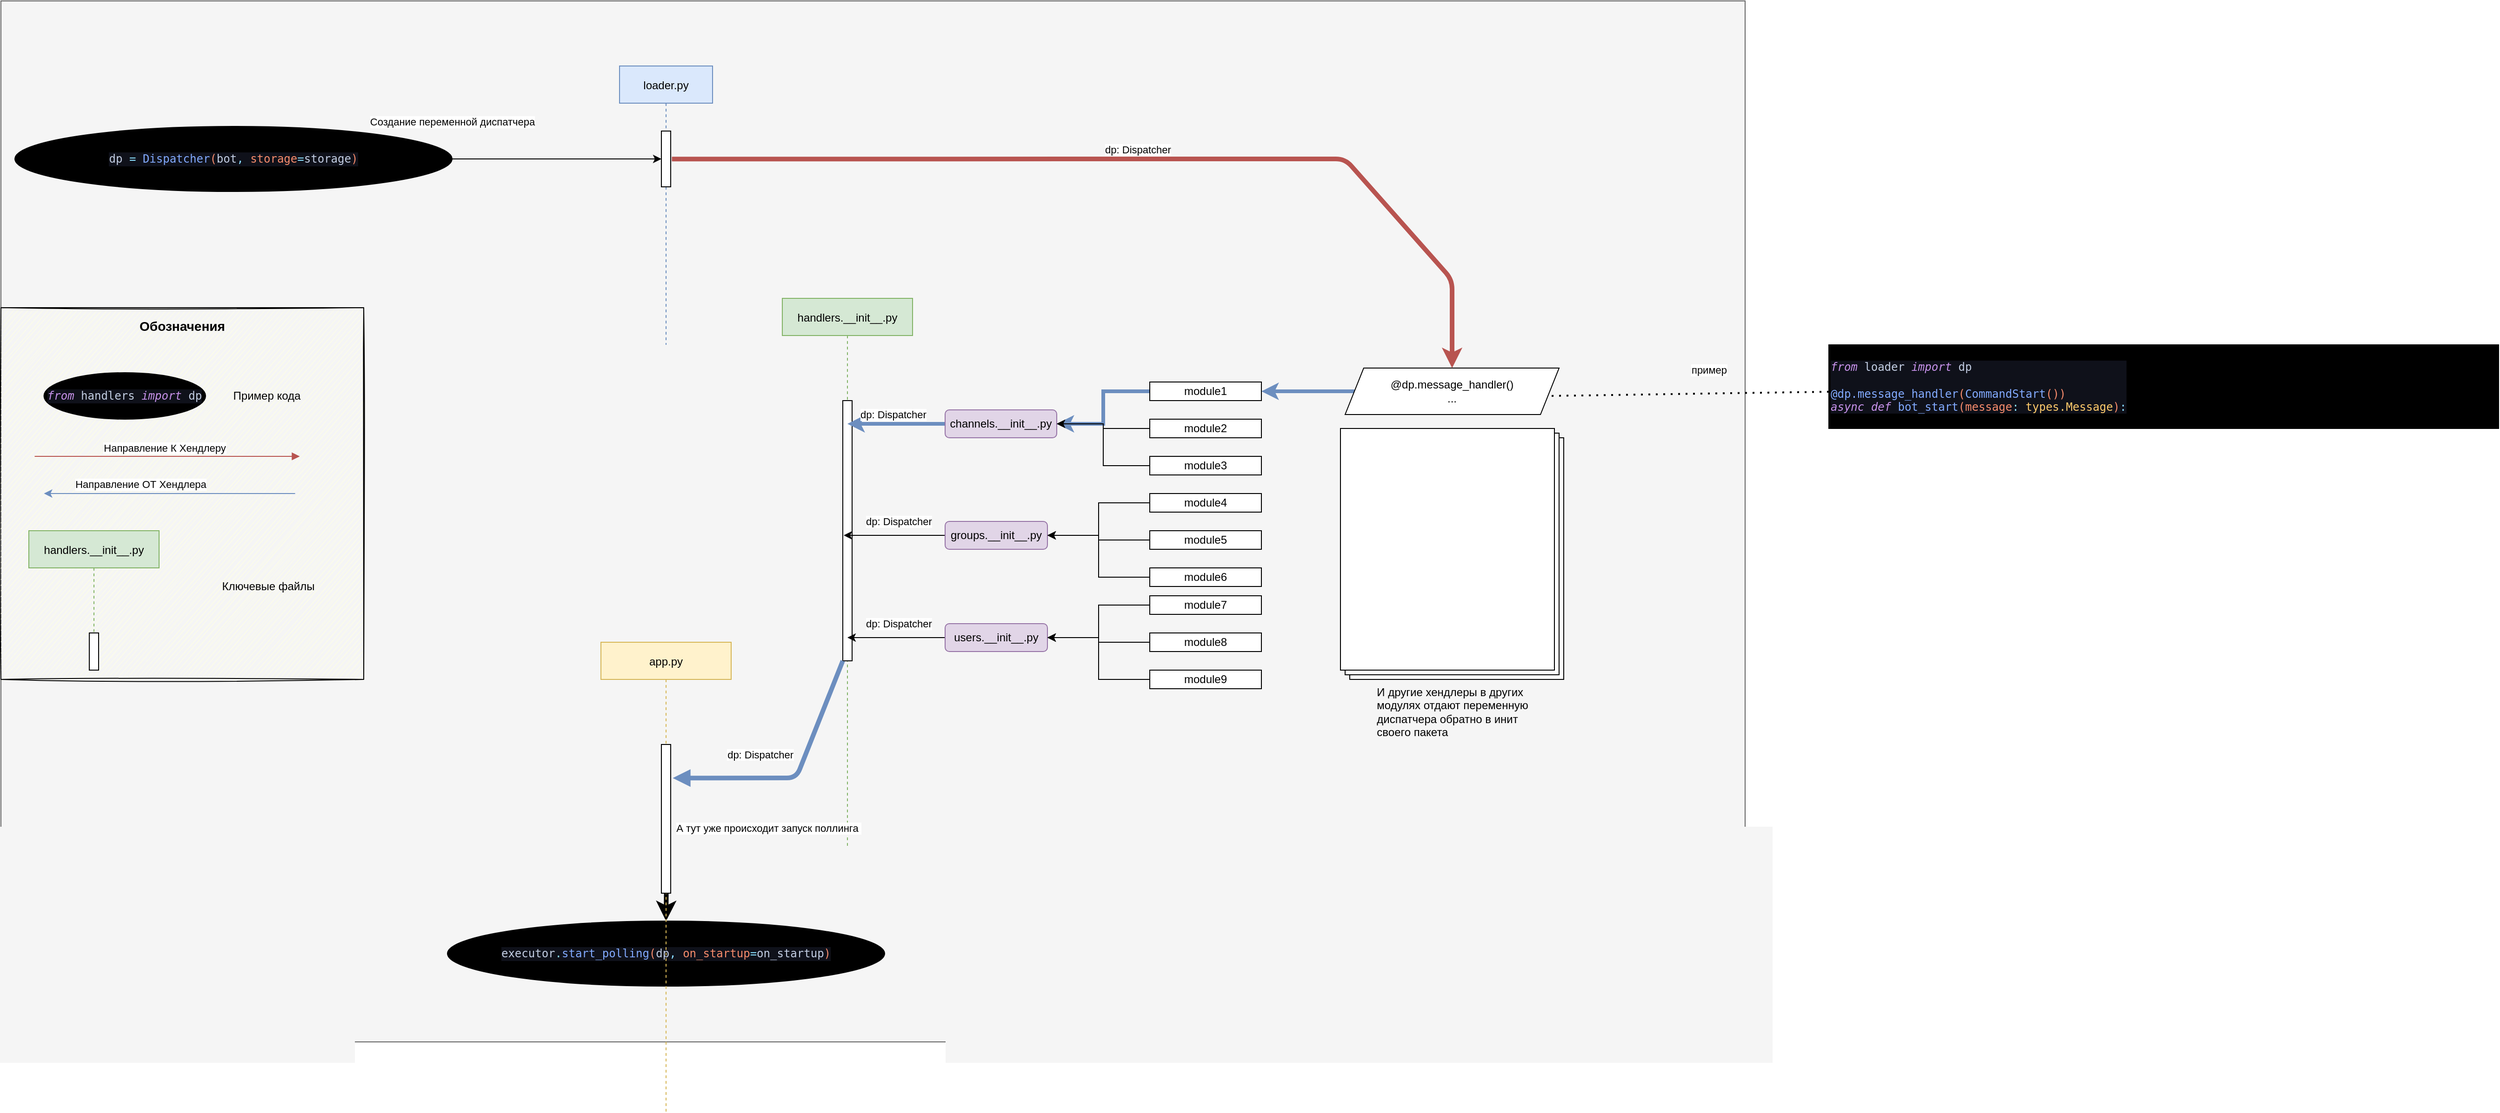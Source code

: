 <mxfile version="13.10.9" type="github">
  <diagram id="kgpKYQtTHZ0yAKxKKP6v" name="Page-1">
    <mxGraphModel dx="3061" dy="4266" grid="1" gridSize="10" guides="1" tooltips="1" connect="1" arrows="1" fold="1" page="1" pageScale="1" pageWidth="850" pageHeight="1100" math="0" shadow="0">
      <root>
        <mxCell id="0" />
        <mxCell id="1" parent="0" />
        <mxCell id="L4s6R9UhhCUD0O3jiBms-93" value="" style="rounded=0;whiteSpace=wrap;html=1;fillColor=#f5f5f5;fontSize=14;align=left;strokeColor=#666666;fontColor=#333333;" vertex="1" parent="1">
          <mxGeometry x="-425" y="-260" width="1875" height="1120" as="geometry" />
        </mxCell>
        <mxCell id="L4s6R9UhhCUD0O3jiBms-70" value="" style="rounded=0;whiteSpace=wrap;html=1;align=left;fillColor=#FEFFE6;glass=0;sketch=1;" vertex="1" parent="1">
          <mxGeometry x="-425" y="70" width="390" height="400" as="geometry" />
        </mxCell>
        <mxCell id="3nuBFxr9cyL0pnOWT2aG-1" value="loader.py" style="shape=umlLifeline;perimeter=lifelinePerimeter;container=1;collapsible=0;recursiveResize=0;rounded=0;shadow=0;strokeWidth=1;fillColor=#dae8fc;strokeColor=#6c8ebf;" parent="1" vertex="1">
          <mxGeometry x="240" y="-190" width="100" height="300" as="geometry" />
        </mxCell>
        <mxCell id="3nuBFxr9cyL0pnOWT2aG-2" value="" style="points=[];perimeter=orthogonalPerimeter;rounded=0;shadow=0;strokeWidth=1;" parent="3nuBFxr9cyL0pnOWT2aG-1" vertex="1">
          <mxGeometry x="45" y="70" width="10" height="60" as="geometry" />
        </mxCell>
        <mxCell id="3nuBFxr9cyL0pnOWT2aG-5" value="handlers.__init__.py" style="shape=umlLifeline;perimeter=lifelinePerimeter;container=1;collapsible=0;recursiveResize=0;rounded=0;shadow=0;strokeWidth=1;fillColor=#d5e8d4;strokeColor=#82b366;" parent="1" vertex="1">
          <mxGeometry x="415" y="60" width="140" height="590" as="geometry" />
        </mxCell>
        <mxCell id="3nuBFxr9cyL0pnOWT2aG-6" value="" style="points=[];perimeter=orthogonalPerimeter;rounded=0;shadow=0;strokeWidth=1;" parent="3nuBFxr9cyL0pnOWT2aG-5" vertex="1">
          <mxGeometry x="65" y="110" width="10" height="280" as="geometry" />
        </mxCell>
        <mxCell id="3nuBFxr9cyL0pnOWT2aG-9" value="dp: Dispatcher" style="verticalAlign=bottom;endArrow=block;entryX=1.224;entryY=0.226;shadow=0;strokeWidth=5;fillColor=#dae8fc;strokeColor=#6c8ebf;entryDx=0;entryDy=0;entryPerimeter=0;" parent="1" source="3nuBFxr9cyL0pnOWT2aG-6" target="L4s6R9UhhCUD0O3jiBms-100" edge="1">
          <mxGeometry x="0.298" y="-16" relative="1" as="geometry">
            <mxPoint x="240" y="200" as="sourcePoint" />
            <mxPoint x="213.75" y="520" as="targetPoint" />
            <Array as="points">
              <mxPoint x="430" y="576" />
            </Array>
            <mxPoint as="offset" />
          </mxGeometry>
        </mxCell>
        <mxCell id="L4s6R9UhhCUD0O3jiBms-15" style="edgeStyle=orthogonalEdgeStyle;rounded=0;orthogonalLoop=1;jettySize=auto;html=1;fillColor=#dae8fc;strokeColor=#6c8ebf;exitX=0;exitY=0.5;exitDx=0;exitDy=0;strokeWidth=4;" edge="1" parent="1" source="L4s6R9UhhCUD0O3jiBms-6" target="3nuBFxr9cyL0pnOWT2aG-5">
          <mxGeometry relative="1" as="geometry">
            <Array as="points">
              <mxPoint x="600" y="195" />
              <mxPoint x="600" y="195" />
            </Array>
          </mxGeometry>
        </mxCell>
        <mxCell id="L4s6R9UhhCUD0O3jiBms-17" value="dp: Dispatcher" style="edgeLabel;html=1;align=center;verticalAlign=middle;resizable=0;points=[];" vertex="1" connectable="0" parent="L4s6R9UhhCUD0O3jiBms-15">
          <mxGeometry x="0.254" relative="1" as="geometry">
            <mxPoint x="2.5" y="-10" as="offset" />
          </mxGeometry>
        </mxCell>
        <mxCell id="L4s6R9UhhCUD0O3jiBms-6" value="channels.__init__.py" style="rounded=1;whiteSpace=wrap;html=1;fillColor=#e1d5e7;strokeColor=#9673a6;" vertex="1" parent="1">
          <mxGeometry x="590" y="180" width="120" height="30" as="geometry" />
        </mxCell>
        <mxCell id="L4s6R9UhhCUD0O3jiBms-20" style="edgeStyle=orthogonalEdgeStyle;rounded=0;orthogonalLoop=1;jettySize=auto;html=1;" edge="1" parent="1" source="L4s6R9UhhCUD0O3jiBms-22">
          <mxGeometry relative="1" as="geometry">
            <mxPoint x="481" y="315" as="targetPoint" />
            <Array as="points">
              <mxPoint x="481" y="315" />
            </Array>
          </mxGeometry>
        </mxCell>
        <mxCell id="L4s6R9UhhCUD0O3jiBms-21" value="dp: Dispatcher" style="edgeLabel;html=1;align=center;verticalAlign=middle;resizable=0;points=[];" vertex="1" connectable="0" parent="L4s6R9UhhCUD0O3jiBms-20">
          <mxGeometry x="0.254" relative="1" as="geometry">
            <mxPoint x="18.57" y="-15.0" as="offset" />
          </mxGeometry>
        </mxCell>
        <mxCell id="L4s6R9UhhCUD0O3jiBms-22" value="groups.__init__.py" style="rounded=1;whiteSpace=wrap;html=1;fillColor=#e1d5e7;strokeColor=#9673a6;" vertex="1" parent="1">
          <mxGeometry x="590" y="300" width="110" height="30" as="geometry" />
        </mxCell>
        <mxCell id="L4s6R9UhhCUD0O3jiBms-26" style="edgeStyle=orthogonalEdgeStyle;rounded=0;orthogonalLoop=1;jettySize=auto;html=1;" edge="1" parent="1" source="L4s6R9UhhCUD0O3jiBms-28" target="3nuBFxr9cyL0pnOWT2aG-5">
          <mxGeometry relative="1" as="geometry">
            <mxPoint x="499.667" y="460.11" as="targetPoint" />
            <Array as="points">
              <mxPoint x="560" y="425" />
              <mxPoint x="560" y="425" />
            </Array>
          </mxGeometry>
        </mxCell>
        <mxCell id="L4s6R9UhhCUD0O3jiBms-27" value="dp: Dispatcher" style="edgeLabel;html=1;align=center;verticalAlign=middle;resizable=0;points=[];" vertex="1" connectable="0" parent="L4s6R9UhhCUD0O3jiBms-26">
          <mxGeometry x="0.254" relative="1" as="geometry">
            <mxPoint x="15.71" y="-15" as="offset" />
          </mxGeometry>
        </mxCell>
        <mxCell id="L4s6R9UhhCUD0O3jiBms-28" value="users.__init__.py" style="rounded=1;whiteSpace=wrap;html=1;fillColor=#e1d5e7;strokeColor=#9673a6;" vertex="1" parent="1">
          <mxGeometry x="590" y="410" width="110" height="30" as="geometry" />
        </mxCell>
        <mxCell id="L4s6R9UhhCUD0O3jiBms-61" value="А тут уже происходит запуск поллинга&amp;nbsp;" style="edgeStyle=orthogonalEdgeStyle;rounded=0;orthogonalLoop=1;jettySize=auto;html=1;strokeWidth=5;" edge="1" parent="1" target="L4s6R9UhhCUD0O3jiBms-60">
          <mxGeometry x="-0.538" y="110" relative="1" as="geometry">
            <mxPoint x="290.059" y="600" as="sourcePoint" />
            <mxPoint y="1" as="offset" />
          </mxGeometry>
        </mxCell>
        <mxCell id="L4s6R9UhhCUD0O3jiBms-49" value="" style="edgeStyle=orthogonalEdgeStyle;rounded=0;orthogonalLoop=1;jettySize=auto;html=1;fillColor=#dae8fc;strokeColor=#6c8ebf;exitX=0;exitY=0.5;exitDx=0;exitDy=0;entryX=1;entryY=0.5;entryDx=0;entryDy=0;strokeWidth=4;" edge="1" parent="1" source="L4s6R9UhhCUD0O3jiBms-48" target="L4s6R9UhhCUD0O3jiBms-29">
          <mxGeometry relative="1" as="geometry">
            <mxPoint x="950" y="120" as="targetPoint" />
          </mxGeometry>
        </mxCell>
        <mxCell id="L4s6R9UhhCUD0O3jiBms-79" style="edgeStyle=orthogonalEdgeStyle;rounded=0;orthogonalLoop=1;jettySize=auto;html=1;entryX=1;entryY=0.5;entryDx=0;entryDy=0;fillColor=#dae8fc;strokeColor=#6c8ebf;strokeWidth=4;" edge="1" parent="1" source="L4s6R9UhhCUD0O3jiBms-29" target="L4s6R9UhhCUD0O3jiBms-6">
          <mxGeometry relative="1" as="geometry" />
        </mxCell>
        <mxCell id="L4s6R9UhhCUD0O3jiBms-29" value="module1" style="rounded=0;whiteSpace=wrap;html=1;" vertex="1" parent="1">
          <mxGeometry x="810" y="150" width="120" height="20" as="geometry" />
        </mxCell>
        <mxCell id="L4s6R9UhhCUD0O3jiBms-81" style="edgeStyle=orthogonalEdgeStyle;rounded=0;orthogonalLoop=1;jettySize=auto;html=1;" edge="1" parent="1" source="L4s6R9UhhCUD0O3jiBms-30" target="L4s6R9UhhCUD0O3jiBms-6">
          <mxGeometry relative="1" as="geometry" />
        </mxCell>
        <mxCell id="L4s6R9UhhCUD0O3jiBms-30" value="&lt;span&gt;module2&lt;/span&gt;" style="rounded=0;whiteSpace=wrap;html=1;" vertex="1" parent="1">
          <mxGeometry x="810" y="190" width="120" height="20" as="geometry" />
        </mxCell>
        <mxCell id="L4s6R9UhhCUD0O3jiBms-82" style="edgeStyle=orthogonalEdgeStyle;rounded=0;orthogonalLoop=1;jettySize=auto;html=1;entryX=1;entryY=0.5;entryDx=0;entryDy=0;" edge="1" parent="1" source="L4s6R9UhhCUD0O3jiBms-31" target="L4s6R9UhhCUD0O3jiBms-6">
          <mxGeometry relative="1" as="geometry" />
        </mxCell>
        <mxCell id="L4s6R9UhhCUD0O3jiBms-31" value="&lt;span&gt;module3&lt;/span&gt;" style="rounded=0;whiteSpace=wrap;html=1;" vertex="1" parent="1">
          <mxGeometry x="810" y="230" width="120" height="20" as="geometry" />
        </mxCell>
        <mxCell id="L4s6R9UhhCUD0O3jiBms-83" style="edgeStyle=orthogonalEdgeStyle;rounded=0;orthogonalLoop=1;jettySize=auto;html=1;entryX=1;entryY=0.5;entryDx=0;entryDy=0;" edge="1" parent="1" source="L4s6R9UhhCUD0O3jiBms-36" target="L4s6R9UhhCUD0O3jiBms-22">
          <mxGeometry relative="1" as="geometry" />
        </mxCell>
        <mxCell id="L4s6R9UhhCUD0O3jiBms-36" value="&lt;span&gt;module4&lt;/span&gt;" style="rounded=0;whiteSpace=wrap;html=1;" vertex="1" parent="1">
          <mxGeometry x="810" y="270" width="120" height="20" as="geometry" />
        </mxCell>
        <mxCell id="L4s6R9UhhCUD0O3jiBms-84" style="edgeStyle=orthogonalEdgeStyle;rounded=0;orthogonalLoop=1;jettySize=auto;html=1;entryX=1;entryY=0.5;entryDx=0;entryDy=0;" edge="1" parent="1" source="L4s6R9UhhCUD0O3jiBms-37" target="L4s6R9UhhCUD0O3jiBms-22">
          <mxGeometry relative="1" as="geometry" />
        </mxCell>
        <mxCell id="L4s6R9UhhCUD0O3jiBms-37" value="&lt;span&gt;module5&lt;/span&gt;" style="rounded=0;whiteSpace=wrap;html=1;" vertex="1" parent="1">
          <mxGeometry x="810" y="310" width="120" height="20" as="geometry" />
        </mxCell>
        <mxCell id="L4s6R9UhhCUD0O3jiBms-85" style="edgeStyle=orthogonalEdgeStyle;rounded=0;orthogonalLoop=1;jettySize=auto;html=1;entryX=1;entryY=0.5;entryDx=0;entryDy=0;" edge="1" parent="1" source="L4s6R9UhhCUD0O3jiBms-38" target="L4s6R9UhhCUD0O3jiBms-22">
          <mxGeometry relative="1" as="geometry" />
        </mxCell>
        <mxCell id="L4s6R9UhhCUD0O3jiBms-38" value="&lt;span&gt;module6&lt;/span&gt;" style="rounded=0;whiteSpace=wrap;html=1;" vertex="1" parent="1">
          <mxGeometry x="810" y="350" width="120" height="20" as="geometry" />
        </mxCell>
        <mxCell id="L4s6R9UhhCUD0O3jiBms-86" style="edgeStyle=orthogonalEdgeStyle;rounded=0;orthogonalLoop=1;jettySize=auto;html=1;entryX=1;entryY=0.5;entryDx=0;entryDy=0;" edge="1" parent="1" source="L4s6R9UhhCUD0O3jiBms-42" target="L4s6R9UhhCUD0O3jiBms-28">
          <mxGeometry relative="1" as="geometry" />
        </mxCell>
        <mxCell id="L4s6R9UhhCUD0O3jiBms-42" value="&lt;span&gt;module7&lt;/span&gt;" style="rounded=0;whiteSpace=wrap;html=1;" vertex="1" parent="1">
          <mxGeometry x="810" y="380" width="120" height="20" as="geometry" />
        </mxCell>
        <mxCell id="L4s6R9UhhCUD0O3jiBms-87" style="edgeStyle=orthogonalEdgeStyle;rounded=0;orthogonalLoop=1;jettySize=auto;html=1;entryX=1;entryY=0.5;entryDx=0;entryDy=0;" edge="1" parent="1" source="L4s6R9UhhCUD0O3jiBms-43" target="L4s6R9UhhCUD0O3jiBms-28">
          <mxGeometry relative="1" as="geometry" />
        </mxCell>
        <mxCell id="L4s6R9UhhCUD0O3jiBms-43" value="&lt;span&gt;module8&lt;/span&gt;" style="rounded=0;whiteSpace=wrap;html=1;" vertex="1" parent="1">
          <mxGeometry x="810" y="420" width="120" height="20" as="geometry" />
        </mxCell>
        <mxCell id="L4s6R9UhhCUD0O3jiBms-88" style="edgeStyle=orthogonalEdgeStyle;rounded=0;orthogonalLoop=1;jettySize=auto;html=1;entryX=1;entryY=0.5;entryDx=0;entryDy=0;" edge="1" parent="1" source="L4s6R9UhhCUD0O3jiBms-44" target="L4s6R9UhhCUD0O3jiBms-28">
          <mxGeometry relative="1" as="geometry" />
        </mxCell>
        <mxCell id="L4s6R9UhhCUD0O3jiBms-44" value="&lt;span&gt;module9&lt;/span&gt;" style="rounded=0;whiteSpace=wrap;html=1;" vertex="1" parent="1">
          <mxGeometry x="810" y="460" width="120" height="20" as="geometry" />
        </mxCell>
        <mxCell id="L4s6R9UhhCUD0O3jiBms-48" value="@dp.message_handler()&lt;br&gt;..." style="shape=parallelogram;perimeter=parallelogramPerimeter;whiteSpace=wrap;html=1;fixedSize=1;rounded=0;" vertex="1" parent="1">
          <mxGeometry x="1020" y="135" width="230" height="50" as="geometry" />
        </mxCell>
        <mxCell id="L4s6R9UhhCUD0O3jiBms-58" value="&lt;div style=&quot;text-align: justify&quot;&gt;&lt;span&gt;И другие хендлеры в других &lt;br&gt;модулях отдают переменную &lt;br&gt;диспатчера обратно в инит &lt;br&gt;своего пакета&lt;/span&gt;&lt;/div&gt;" style="verticalLabelPosition=bottom;verticalAlign=top;html=1;shape=mxgraph.basic.layered_rect;dx=10;outlineConnect=0;" vertex="1" parent="1">
          <mxGeometry x="1015" y="200" width="240" height="270" as="geometry" />
        </mxCell>
        <mxCell id="L4s6R9UhhCUD0O3jiBms-60" value="&lt;pre style=&quot;background-color: #0f111a ; color: #c3cee3 ; font-family: &amp;#34;jetbrains mono&amp;#34; , monospace ; font-size: 9 0pt&quot;&gt;executor&lt;span style=&quot;color: #89ddff&quot;&gt;.&lt;/span&gt;&lt;span style=&quot;color: #82aaff&quot;&gt;start_polling&lt;/span&gt;&lt;span style=&quot;color: #f78c6c&quot;&gt;(&lt;/span&gt;dp&lt;span style=&quot;color: #89ddff&quot;&gt;, &lt;/span&gt;&lt;span style=&quot;color: #f78c6c&quot;&gt;on_startup&lt;/span&gt;&lt;span style=&quot;color: #89ddff&quot;&gt;=&lt;/span&gt;on_startup&lt;span style=&quot;color: #f78c6c&quot;&gt;)&lt;/span&gt;&lt;/pre&gt;" style="ellipse;whiteSpace=wrap;html=1;rounded=0;shadow=0;strokeWidth=1;fillColor=#000000;" vertex="1" parent="1">
          <mxGeometry x="55" y="730" width="470" height="70" as="geometry" />
        </mxCell>
        <mxCell id="L4s6R9UhhCUD0O3jiBms-63" value="Создание переменной диспатчера" style="edgeStyle=orthogonalEdgeStyle;rounded=0;orthogonalLoop=1;jettySize=auto;html=1;" edge="1" parent="1" source="L4s6R9UhhCUD0O3jiBms-62" target="3nuBFxr9cyL0pnOWT2aG-2">
          <mxGeometry x="-1" y="40" relative="1" as="geometry">
            <mxPoint as="offset" />
          </mxGeometry>
        </mxCell>
        <mxCell id="L4s6R9UhhCUD0O3jiBms-62" value="&lt;pre style=&quot;background-color: #0f111a ; color: #c3cee3 ; font-family: &amp;#34;jetbrains mono&amp;#34; , monospace ; font-size: 9 0pt&quot;&gt;&lt;pre style=&quot;font-family: &amp;#34;jetbrains mono&amp;#34; , monospace&quot;&gt;dp &lt;span style=&quot;color: #89ddff&quot;&gt;= &lt;/span&gt;&lt;span style=&quot;color: #82aaff&quot;&gt;Dispatcher&lt;/span&gt;&lt;span style=&quot;color: #f78c6c&quot;&gt;(&lt;/span&gt;bot&lt;span style=&quot;color: #89ddff&quot;&gt;, &lt;/span&gt;&lt;span style=&quot;color: #f78c6c&quot;&gt;storage&lt;/span&gt;&lt;span style=&quot;color: #89ddff&quot;&gt;=&lt;/span&gt;storage&lt;span style=&quot;color: #f78c6c&quot;&gt;)&lt;/span&gt;&lt;/pre&gt;&lt;/pre&gt;" style="ellipse;whiteSpace=wrap;html=1;rounded=0;shadow=0;strokeWidth=1;fillColor=#000000;" vertex="1" parent="1">
          <mxGeometry x="-410" y="-125" width="470" height="70" as="geometry" />
        </mxCell>
        <mxCell id="L4s6R9UhhCUD0O3jiBms-64" value="&lt;pre style=&quot;background-color: #0f111a ; color: #c3cee3 ; font-family: &amp;quot;jetbrains mono&amp;quot; , monospace ; font-size: 9 0pt&quot;&gt;&lt;span style=&quot;color: #c792ea ; font-style: italic&quot;&gt;from &lt;/span&gt;loader &lt;span style=&quot;color: #c792ea ; font-style: italic&quot;&gt;import &lt;/span&gt;dp&lt;br&gt;&lt;br&gt;&lt;span style=&quot;color: #82aaff&quot;&gt;@dp.message_handler&lt;/span&gt;&lt;span style=&quot;color: #f78c6c&quot;&gt;(&lt;/span&gt;&lt;span style=&quot;color: #82aaff&quot;&gt;CommandStart&lt;/span&gt;&lt;span style=&quot;color: #f78c6c&quot;&gt;())&lt;br&gt;&lt;/span&gt;&lt;span style=&quot;color: #c792ea ; font-style: italic&quot;&gt;async def &lt;/span&gt;&lt;span style=&quot;color: #82aaff&quot;&gt;bot_start&lt;/span&gt;&lt;span style=&quot;color: #f78c6c&quot;&gt;(message&lt;/span&gt;&lt;span style=&quot;color: #89ddff&quot;&gt;: &lt;/span&gt;&lt;span style=&quot;color: #ffcb6b&quot;&gt;types.Message&lt;/span&gt;&lt;span style=&quot;color: #f78c6c&quot;&gt;)&lt;/span&gt;&lt;span style=&quot;color: #89ddff&quot;&gt;:&lt;/span&gt;&lt;/pre&gt;" style="shape=parallelogram;perimeter=parallelogramPerimeter;whiteSpace=wrap;html=1;fixedSize=1;rounded=0;align=left;fillColor=#000000;size=-60;" vertex="1" parent="1">
          <mxGeometry x="1540" y="110" width="720" height="90" as="geometry" />
        </mxCell>
        <mxCell id="L4s6R9UhhCUD0O3jiBms-65" value="пример" style="endArrow=none;dashed=1;html=1;dashPattern=1 3;strokeWidth=2;" edge="1" parent="1" source="L4s6R9UhhCUD0O3jiBms-64">
          <mxGeometry x="-0.151" y="-25" width="50" height="50" relative="1" as="geometry">
            <mxPoint x="1239.289" y="215" as="sourcePoint" />
            <mxPoint x="1239.289" y="165" as="targetPoint" />
            <mxPoint x="-1" as="offset" />
          </mxGeometry>
        </mxCell>
        <mxCell id="L4s6R9UhhCUD0O3jiBms-67" value="Направление К Хендлеру" style="verticalAlign=bottom;endArrow=block;entryX=0;entryY=0;shadow=0;strokeWidth=1;fillColor=#f8cecc;strokeColor=#b85450;" edge="1" parent="1">
          <mxGeometry x="-0.018" relative="1" as="geometry">
            <mxPoint x="-388.75" y="230.0" as="sourcePoint" />
            <mxPoint x="-103.75" y="230.0" as="targetPoint" />
            <mxPoint as="offset" />
          </mxGeometry>
        </mxCell>
        <mxCell id="L4s6R9UhhCUD0O3jiBms-68" style="edgeStyle=orthogonalEdgeStyle;rounded=0;orthogonalLoop=1;jettySize=auto;html=1;fillColor=#dae8fc;strokeColor=#6c8ebf;" edge="1" parent="1">
          <mxGeometry relative="1" as="geometry">
            <mxPoint x="-108.75" y="270" as="sourcePoint" />
            <mxPoint x="-378.746" y="270" as="targetPoint" />
            <Array as="points">
              <mxPoint x="-158.75" y="270" />
              <mxPoint x="-158.75" y="270" />
            </Array>
          </mxGeometry>
        </mxCell>
        <mxCell id="L4s6R9UhhCUD0O3jiBms-69" value="Направление ОТ Хендлера" style="edgeLabel;html=1;align=center;verticalAlign=middle;resizable=0;points=[];" vertex="1" connectable="0" parent="L4s6R9UhhCUD0O3jiBms-68">
          <mxGeometry x="0.254" relative="1" as="geometry">
            <mxPoint x="2.5" y="-10" as="offset" />
          </mxGeometry>
        </mxCell>
        <mxCell id="L4s6R9UhhCUD0O3jiBms-71" value="&lt;pre style=&quot;background-color: #0f111a ; color: #c3cee3 ; font-family: &amp;#34;jetbrains mono&amp;#34; , monospace ; font-size: 9 0pt&quot;&gt;&lt;span style=&quot;color: #c792ea ; font-style: italic&quot;&gt;from &lt;/span&gt;handlers &lt;span style=&quot;color: #c792ea ; font-style: italic&quot;&gt;import &lt;/span&gt;dp&lt;/pre&gt;" style="ellipse;whiteSpace=wrap;html=1;rounded=0;shadow=0;strokeWidth=1;fillColor=#000000;" vertex="1" parent="1">
          <mxGeometry x="-378.75" y="140" width="173.75" height="50" as="geometry" />
        </mxCell>
        <mxCell id="L4s6R9UhhCUD0O3jiBms-72" value="Пример кода" style="text;html=1;strokeColor=none;fillColor=none;align=center;verticalAlign=middle;whiteSpace=wrap;rounded=0;" vertex="1" parent="1">
          <mxGeometry x="-188.75" y="155" width="100" height="20" as="geometry" />
        </mxCell>
        <mxCell id="L4s6R9UhhCUD0O3jiBms-74" value="dp: Dispatcher" style="endArrow=classic;html=1;exitX=1.124;exitY=0.502;exitDx=0;exitDy=0;exitPerimeter=0;entryX=0.5;entryY=0;entryDx=0;entryDy=0;fillColor=#f8cecc;strokeColor=#b85450;strokeWidth=5;" edge="1" parent="1" source="3nuBFxr9cyL0pnOWT2aG-2" target="L4s6R9UhhCUD0O3jiBms-48">
          <mxGeometry x="0.008" y="10" width="50" height="50" relative="1" as="geometry">
            <mxPoint x="320" y="90" as="sourcePoint" />
            <mxPoint x="1160" y="40" as="targetPoint" />
            <Array as="points">
              <mxPoint x="1020" y="-90" />
              <mxPoint x="1135" y="40" />
            </Array>
            <mxPoint x="1" as="offset" />
          </mxGeometry>
        </mxCell>
        <mxCell id="L4s6R9UhhCUD0O3jiBms-90" value="Обозначения" style="text;html=1;strokeColor=none;fillColor=none;align=center;verticalAlign=middle;whiteSpace=wrap;rounded=0;fontStyle=1;fontSize=14;" vertex="1" parent="1">
          <mxGeometry x="-250" y="80" width="40" height="20" as="geometry" />
        </mxCell>
        <mxCell id="L4s6R9UhhCUD0O3jiBms-94" value="handlers.__init__.py" style="shape=umlLifeline;perimeter=lifelinePerimeter;container=1;collapsible=0;recursiveResize=0;rounded=0;shadow=0;strokeWidth=1;fillColor=#d5e8d4;strokeColor=#82b366;" vertex="1" parent="1">
          <mxGeometry x="-395" y="310" width="140" height="150" as="geometry" />
        </mxCell>
        <mxCell id="L4s6R9UhhCUD0O3jiBms-95" value="" style="points=[];perimeter=orthogonalPerimeter;rounded=0;shadow=0;strokeWidth=1;" vertex="1" parent="L4s6R9UhhCUD0O3jiBms-94">
          <mxGeometry x="65" y="110" width="10" height="40" as="geometry" />
        </mxCell>
        <mxCell id="L4s6R9UhhCUD0O3jiBms-96" value="Ключевые файлы" style="text;html=1;strokeColor=none;fillColor=none;align=center;verticalAlign=middle;whiteSpace=wrap;rounded=0;" vertex="1" parent="1">
          <mxGeometry x="-210" y="360" width="145" height="20" as="geometry" />
        </mxCell>
        <mxCell id="L4s6R9UhhCUD0O3jiBms-99" value="app.py" style="shape=umlLifeline;perimeter=lifelinePerimeter;container=1;collapsible=0;recursiveResize=0;rounded=0;shadow=0;strokeWidth=1;fillColor=#fff2cc;strokeColor=#d6b656;" vertex="1" parent="1">
          <mxGeometry x="220" y="430" width="140" height="505" as="geometry" />
        </mxCell>
        <mxCell id="L4s6R9UhhCUD0O3jiBms-100" value="" style="points=[];perimeter=orthogonalPerimeter;rounded=0;shadow=0;strokeWidth=1;" vertex="1" parent="L4s6R9UhhCUD0O3jiBms-99">
          <mxGeometry x="65" y="110" width="10" height="160" as="geometry" />
        </mxCell>
      </root>
    </mxGraphModel>
  </diagram>
</mxfile>
